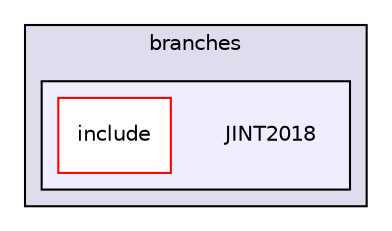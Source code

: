 digraph "M:/Office/!Doutorado/0. RepositorioSVN/HAMSTER_Prototype/branches/JINT2018" {
  compound=true
  node [ fontsize="10", fontname="Helvetica"];
  edge [ labelfontsize="10", labelfontname="Helvetica"];
  subgraph clusterdir_659fafc6305c7d0b7aee97ff4c33cacf {
    graph [ bgcolor="#ddddee", pencolor="black", label="branches" fontname="Helvetica", fontsize="10", URL="dir_659fafc6305c7d0b7aee97ff4c33cacf.html"]
  subgraph clusterdir_421ea5b898285498c0aa13d98fdda436 {
    graph [ bgcolor="#eeeeff", pencolor="black", label="" URL="dir_421ea5b898285498c0aa13d98fdda436.html"];
    dir_421ea5b898285498c0aa13d98fdda436 [shape=plaintext label="JINT2018"];
    dir_3b195b2970dd1c33847069aa8f40362f [shape=box label="include" color="red" fillcolor="white" style="filled" URL="dir_3b195b2970dd1c33847069aa8f40362f.html"];
  }
  }
}
